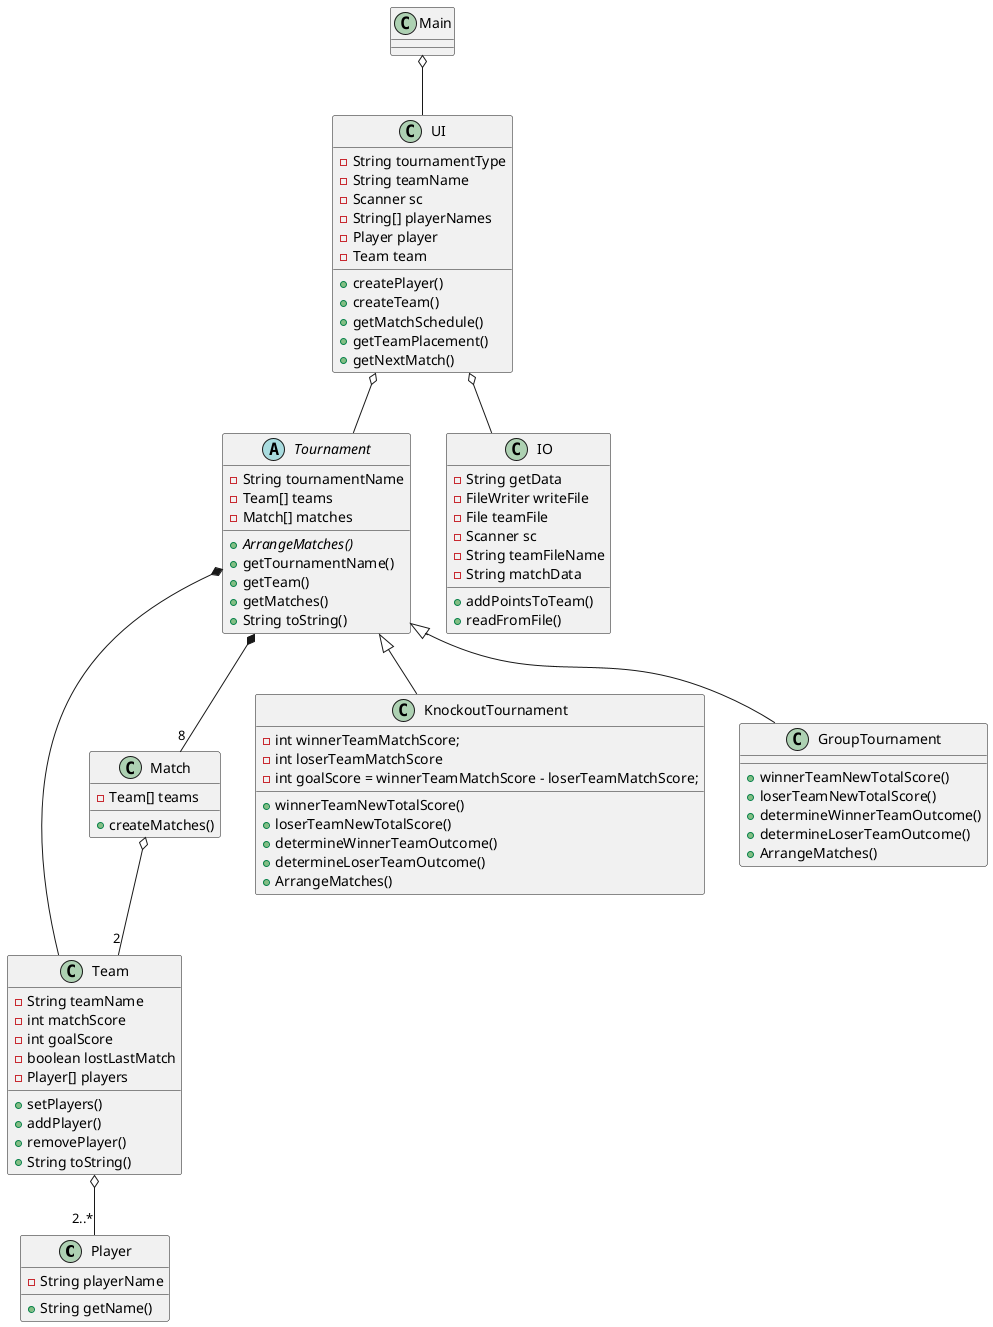 @startuml
'https://plantuml.com/class-diagram

class Player {
-String playerName
+String getName()
}

class Team {
-String teamName
-int matchScore
-int goalScore
-boolean lostLastMatch
-Player[] players
+setPlayers()
+addPlayer()
+removePlayer()
+String toString()
}

class Match{
-Team[] teams
+createMatches()
}

abstract Tournament {
-String tournamentName
-Team[] teams
-Match[] matches
+{abstract}ArrangeMatches()
+getTournamentName()
+getTeam()
+getMatches()
+String toString()
}

class KnockoutTournament{
-int winnerTeamMatchScore;
-int loserTeamMatchScore
-int goalScore = winnerTeamMatchScore - loserTeamMatchScore;

+winnerTeamNewTotalScore()
+loserTeamNewTotalScore()
+determineWinnerTeamOutcome()
+determineLoserTeamOutcome()
+ArrangeMatches()
}

class GroupTournament{
+winnerTeamNewTotalScore()
+loserTeamNewTotalScore()
+determineWinnerTeamOutcome()
+determineLoserTeamOutcome()
+ArrangeMatches()
}

class UI {
-String tournamentType
-String teamName
-Scanner sc
-String[] playerNames
-Player player
-Team team
+createPlayer()
+createTeam()
+getMatchSchedule()
+getTeamPlacement()
+getNextMatch()
}

class IO {
-String getData
-FileWriter writeFile
-File teamFile
-Scanner sc
-String teamFileName
-String matchData
+addPointsToTeam()
+readFromFile()
}
class Main{}

UI o-- Tournament
UI o-- IO
Tournament *-- "8" Match
Tournament *-- Team
Match o-- "2" Team
Team o-- "2..*" Player
Tournament <|-- KnockoutTournament
Tournament <|-- GroupTournament
Main o-- UI
@enduml